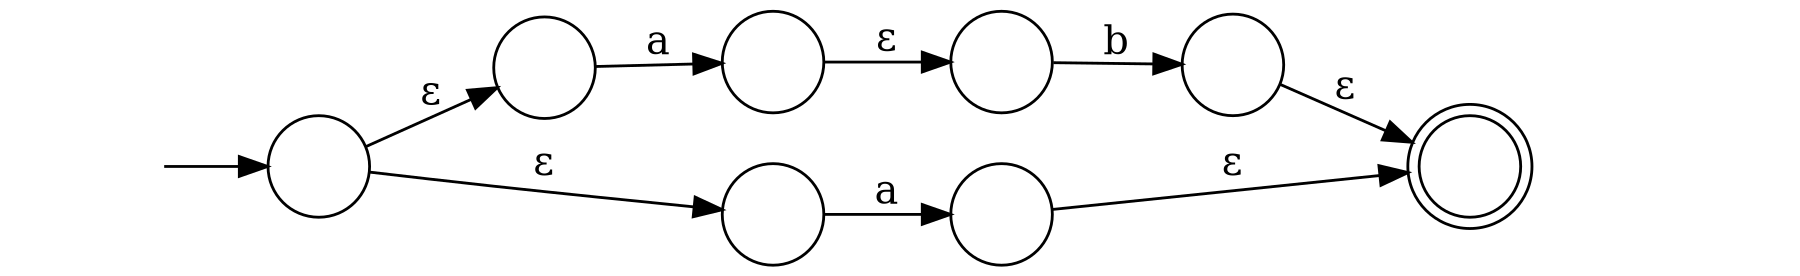 digraph finite_state_machine {
	rankdir=LR;
	size="12,9!"
    S [ style=invis ];
    E [ style=invis ];
	node [ 
        label = "";
        shape = doublecircle;
    ]; e3;
	node [ shape=circle ];
    S -> e0;
    e0 -> n0 [ label="ε" ];
    n0 -> n1 [ label="a" ];
    n1 -> n2 [ label="ε" ];
    n2 -> n3 [ label="b" ];
    n3 -> e3 [ label="ε" ]
    e0 -> n4 [ label="ε" ];
    n4 -> n5 [ label="a" ];
    n5 -> e3 [ label="ε" ];
    e3 -> E [ style=invis ];

    { rank=same; n1; n4; }
    { rank=same; n2; n5; }
}

